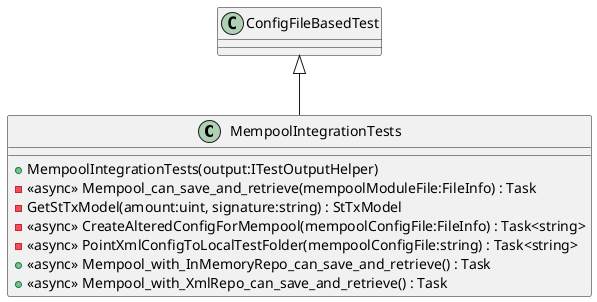 @startuml
class MempoolIntegrationTests {
    + MempoolIntegrationTests(output:ITestOutputHelper)
    - <<async>> Mempool_can_save_and_retrieve(mempoolModuleFile:FileInfo) : Task
    - GetStTxModel(amount:uint, signature:string) : StTxModel
    - <<async>> CreateAlteredConfigForMempool(mempoolConfigFile:FileInfo) : Task<string>
    - <<async>> PointXmlConfigToLocalTestFolder(mempoolConfigFile:string) : Task<string>
    + <<async>> Mempool_with_InMemoryRepo_can_save_and_retrieve() : Task
    + <<async>> Mempool_with_XmlRepo_can_save_and_retrieve() : Task
}
ConfigFileBasedTest <|-- MempoolIntegrationTests
@enduml
